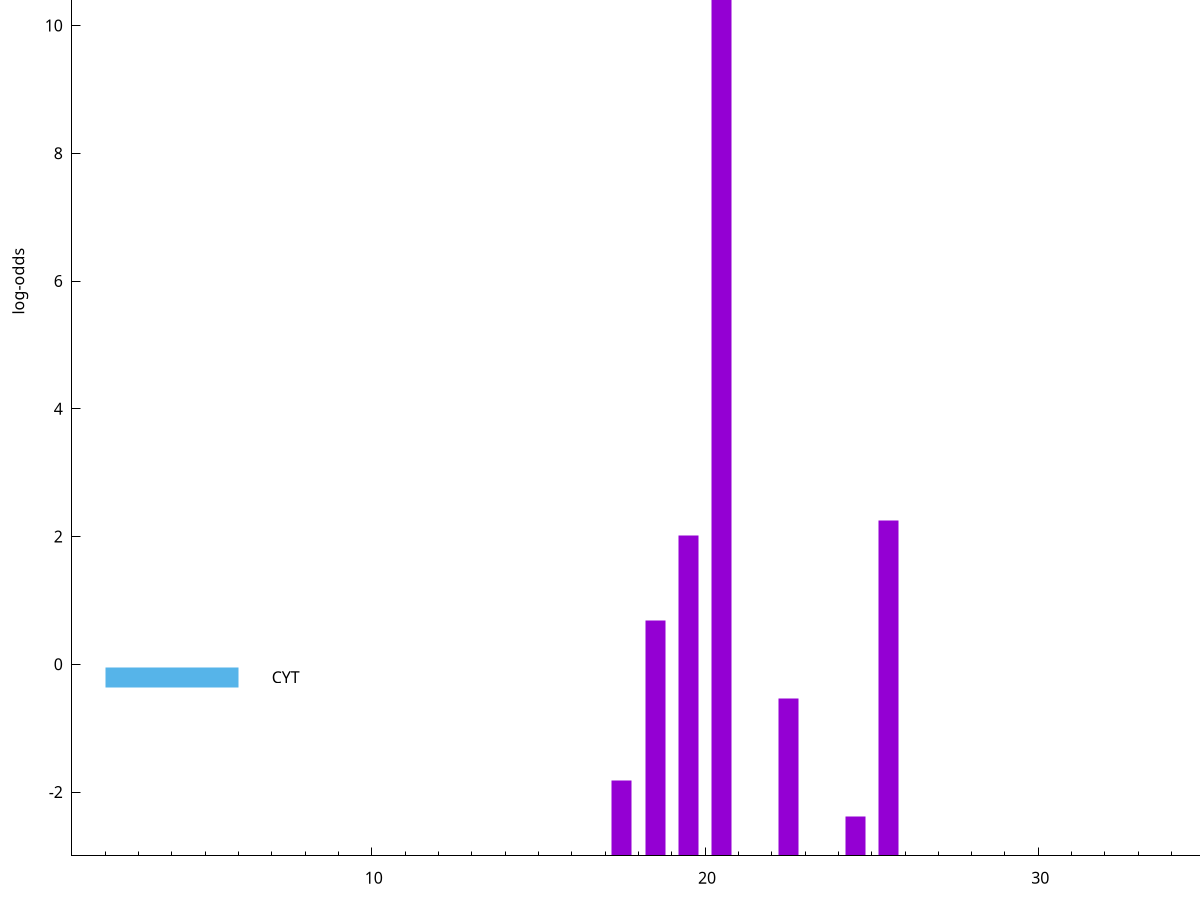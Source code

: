 set title "LipoP predictions for SRR4017849.gff"
set size 2., 1.4
set xrange [1:70] 
set mxtics 10
set yrange [-3:15]
set y2range [0:18]
set ylabel "log-odds"
set term postscript eps color solid "Helvetica" 30
set output "SRR4017849.gff100.eps"
set arrow from 2,11.8297 to 6,11.8297 nohead lt 1 lw 20
set label "SpI" at 7,11.8297
set arrow from 2,-0.200913 to 6,-0.200913 nohead lt 3 lw 20
set label "CYT" at 7,-0.200913
set arrow from 2,11.8297 to 6,11.8297 nohead lt 1 lw 20
set label "SpI" at 7,11.8297
# NOTE: The scores below are the log-odds scores with the threshold
# NOTE: subtracted (a hack to make gnuplot make the histogram all
# NOTE: look nice).
plot "-" axes x1y2 title "" with impulses lt 1 lw 20
20.500000 14.825100
25.500000 5.254340
19.500000 5.011660
18.500000 3.691833
22.500000 2.470860
17.500000 1.175750
24.500000 0.616660
e
exit
